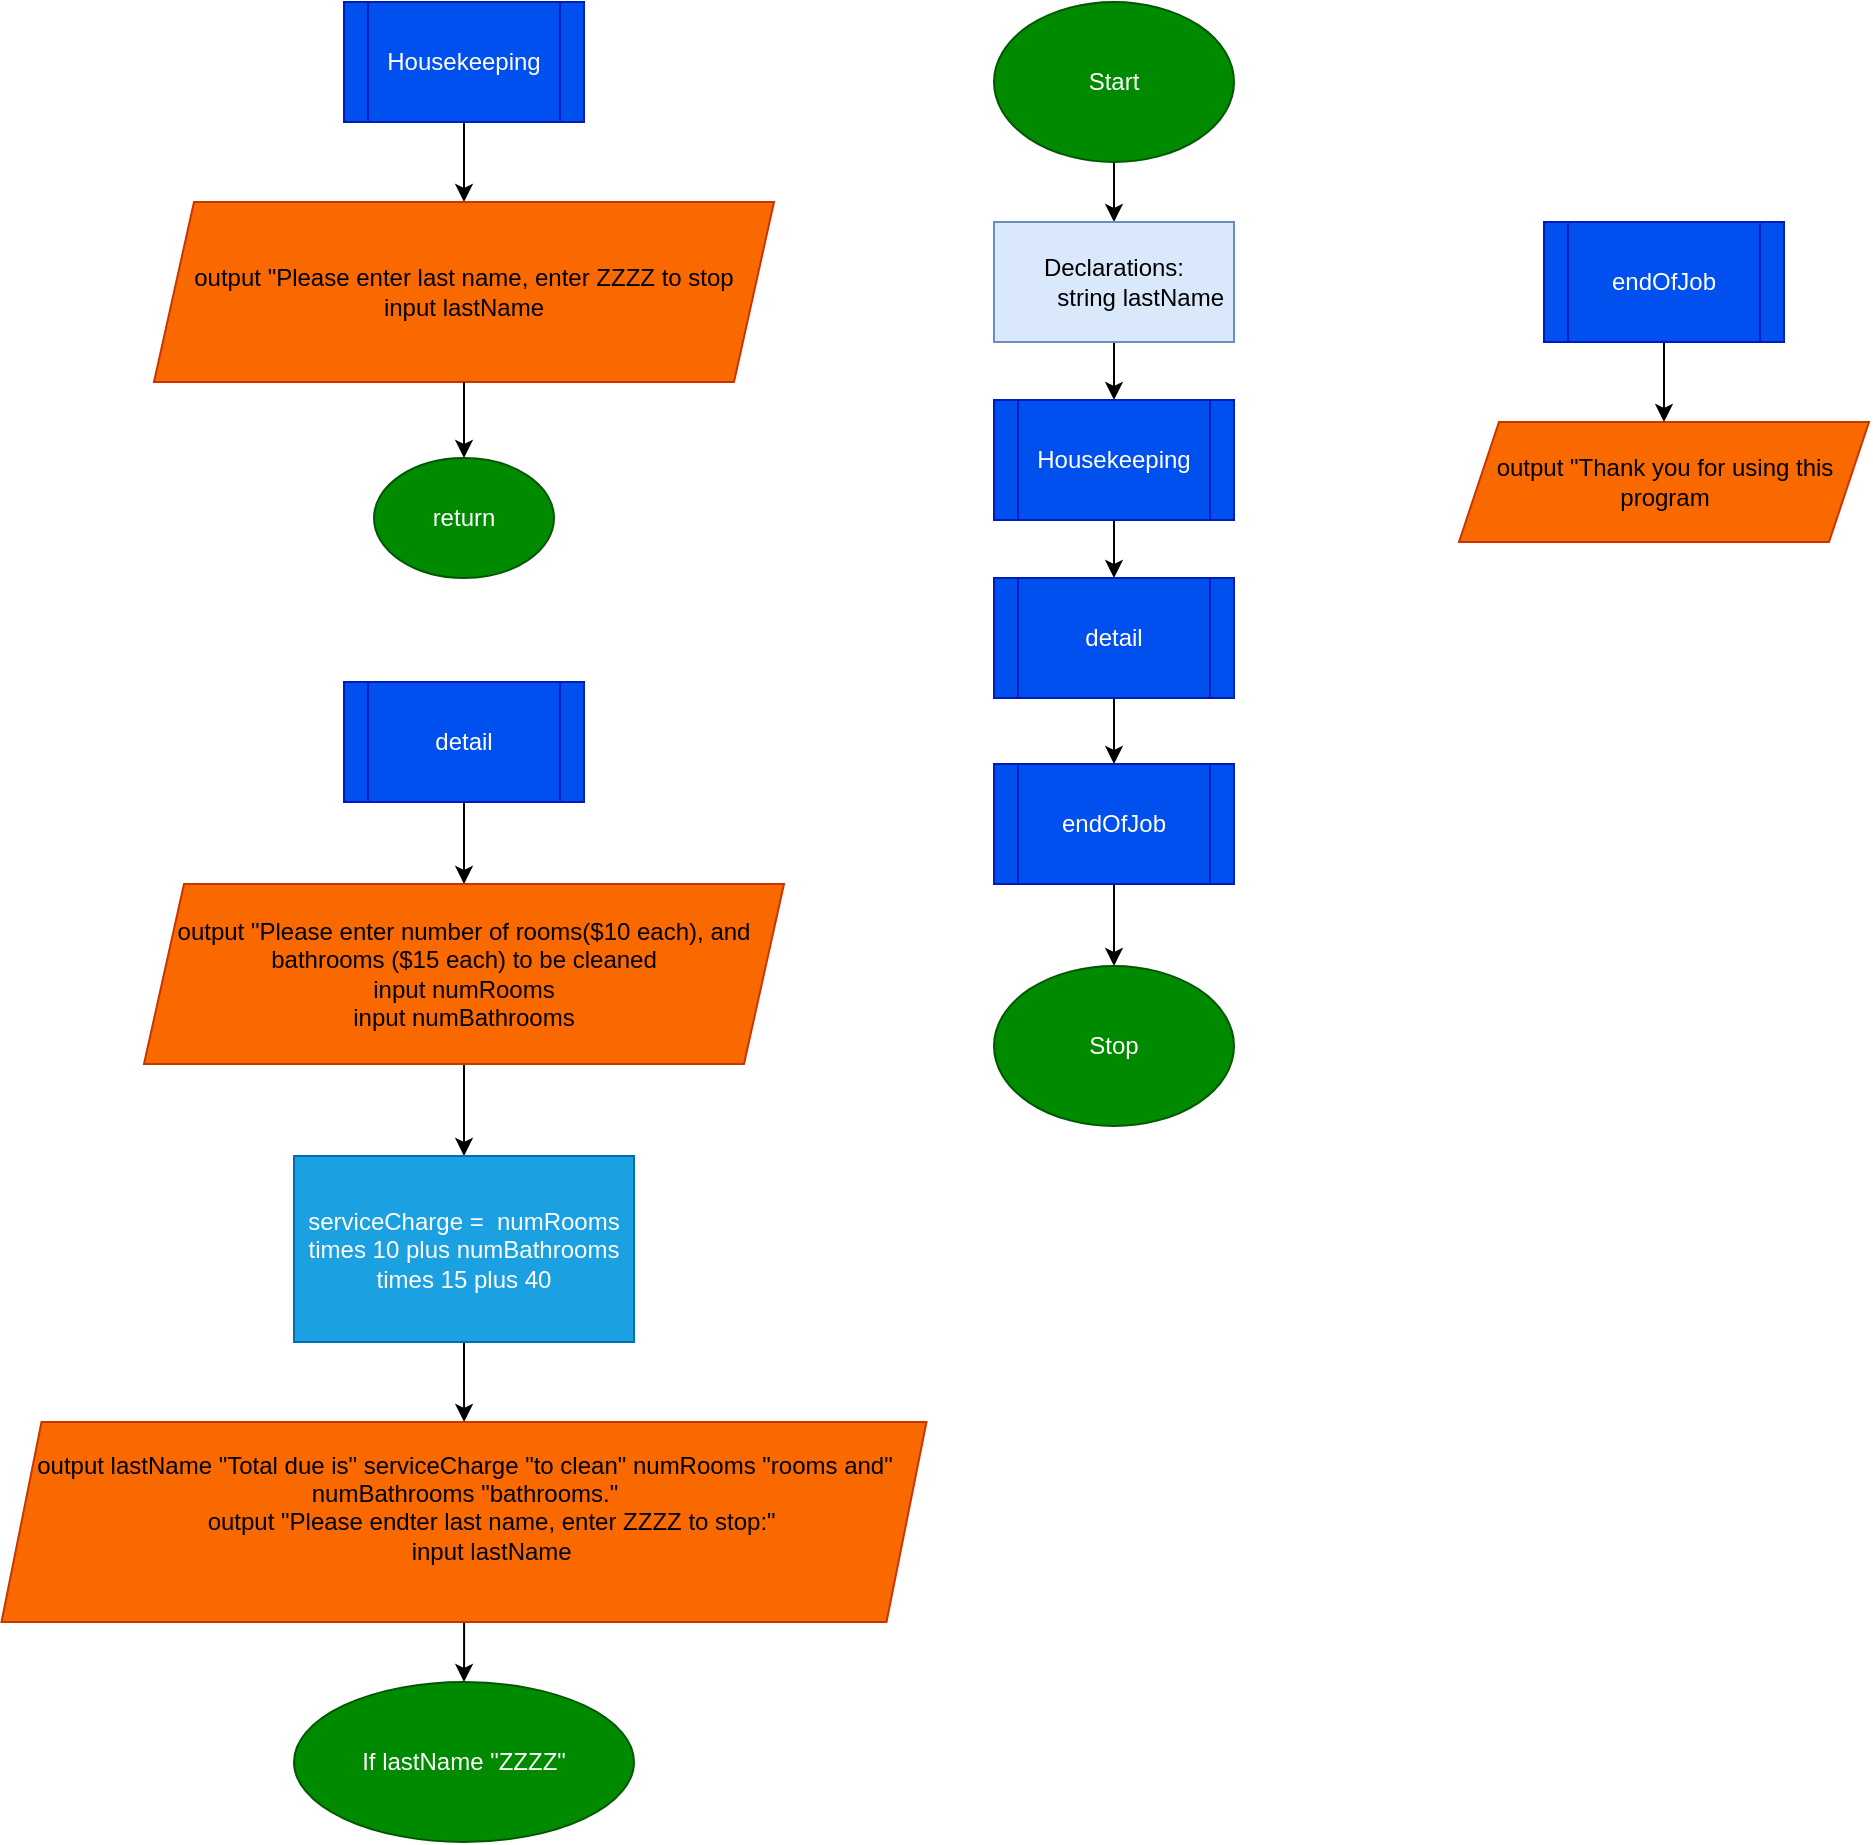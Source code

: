 <mxfile version="28.2.0">
  <diagram name="Page-1" id="yYsRXuY6EI4NbFSk8K9m">
    <mxGraphModel dx="2404" dy="943" grid="1" gridSize="10" guides="1" tooltips="1" connect="1" arrows="1" fold="1" page="1" pageScale="1" pageWidth="850" pageHeight="1100" math="0" shadow="0">
      <root>
        <mxCell id="0" />
        <mxCell id="1" parent="0" />
        <mxCell id="y3VTPcnfJfB9KkL5hkbG-3" value="" style="edgeStyle=orthogonalEdgeStyle;rounded=0;orthogonalLoop=1;jettySize=auto;html=1;" parent="1" source="y3VTPcnfJfB9KkL5hkbG-1" target="y3VTPcnfJfB9KkL5hkbG-2" edge="1">
          <mxGeometry relative="1" as="geometry" />
        </mxCell>
        <mxCell id="y3VTPcnfJfB9KkL5hkbG-1" value="Start" style="ellipse;whiteSpace=wrap;html=1;fillColor=#008a00;fontColor=#ffffff;strokeColor=#005700;" parent="1" vertex="1">
          <mxGeometry x="365" y="30" width="120" height="80" as="geometry" />
        </mxCell>
        <mxCell id="y3VTPcnfJfB9KkL5hkbG-13" value="" style="edgeStyle=orthogonalEdgeStyle;rounded=0;orthogonalLoop=1;jettySize=auto;html=1;" parent="1" source="y3VTPcnfJfB9KkL5hkbG-2" target="y3VTPcnfJfB9KkL5hkbG-12" edge="1">
          <mxGeometry relative="1" as="geometry" />
        </mxCell>
        <mxCell id="y3VTPcnfJfB9KkL5hkbG-2" value="Declarations:&lt;div&gt;&lt;span style=&quot;white-space: pre;&quot;&gt;&#x9;&lt;/span&gt;string lastName&lt;br&gt;&lt;/div&gt;" style="whiteSpace=wrap;html=1;fillColor=#dae8fc;strokeColor=#6c8ebf;" parent="1" vertex="1">
          <mxGeometry x="365" y="140" width="120" height="60" as="geometry" />
        </mxCell>
        <mxCell id="y3VTPcnfJfB9KkL5hkbG-15" value="" style="edgeStyle=orthogonalEdgeStyle;rounded=0;orthogonalLoop=1;jettySize=auto;html=1;" parent="1" source="y3VTPcnfJfB9KkL5hkbG-12" target="y3VTPcnfJfB9KkL5hkbG-14" edge="1">
          <mxGeometry relative="1" as="geometry" />
        </mxCell>
        <mxCell id="y3VTPcnfJfB9KkL5hkbG-12" value="Housekeeping" style="shape=process;whiteSpace=wrap;html=1;backgroundOutline=1;fillColor=#0050ef;fontColor=#ffffff;strokeColor=#001DBC;" parent="1" vertex="1">
          <mxGeometry x="365" y="229" width="120" height="60" as="geometry" />
        </mxCell>
        <mxCell id="y3VTPcnfJfB9KkL5hkbG-19" value="" style="edgeStyle=orthogonalEdgeStyle;rounded=0;orthogonalLoop=1;jettySize=auto;html=1;" parent="1" source="y3VTPcnfJfB9KkL5hkbG-14" target="y3VTPcnfJfB9KkL5hkbG-18" edge="1">
          <mxGeometry relative="1" as="geometry" />
        </mxCell>
        <mxCell id="y3VTPcnfJfB9KkL5hkbG-14" value="detail" style="shape=process;whiteSpace=wrap;html=1;backgroundOutline=1;fillColor=#0050ef;fontColor=#ffffff;strokeColor=#001DBC;" parent="1" vertex="1">
          <mxGeometry x="365" y="318" width="120" height="60" as="geometry" />
        </mxCell>
        <mxCell id="y3VTPcnfJfB9KkL5hkbG-23" value="" style="edgeStyle=orthogonalEdgeStyle;rounded=0;orthogonalLoop=1;jettySize=auto;html=1;entryX=0.5;entryY=0;entryDx=0;entryDy=0;" parent="1" source="y3VTPcnfJfB9KkL5hkbG-18" target="y3VTPcnfJfB9KkL5hkbG-24" edge="1">
          <mxGeometry relative="1" as="geometry">
            <mxPoint x="425" y="550" as="targetPoint" />
          </mxGeometry>
        </mxCell>
        <mxCell id="y3VTPcnfJfB9KkL5hkbG-18" value="endOfJob" style="shape=process;whiteSpace=wrap;html=1;backgroundOutline=1;fillColor=#0050ef;fontColor=#ffffff;strokeColor=#001DBC;" parent="1" vertex="1">
          <mxGeometry x="365" y="411" width="120" height="60" as="geometry" />
        </mxCell>
        <mxCell id="y3VTPcnfJfB9KkL5hkbG-24" value="Stop" style="ellipse;whiteSpace=wrap;html=1;fillColor=#008a00;fontColor=#ffffff;strokeColor=#005700;" parent="1" vertex="1">
          <mxGeometry x="365" y="512" width="120" height="80" as="geometry" />
        </mxCell>
        <mxCell id="y3VTPcnfJfB9KkL5hkbG-27" value="" style="edgeStyle=orthogonalEdgeStyle;rounded=0;orthogonalLoop=1;jettySize=auto;html=1;" parent="1" source="y3VTPcnfJfB9KkL5hkbG-25" target="y3VTPcnfJfB9KkL5hkbG-26" edge="1">
          <mxGeometry relative="1" as="geometry" />
        </mxCell>
        <mxCell id="y3VTPcnfJfB9KkL5hkbG-25" value="Housekeeping" style="shape=process;whiteSpace=wrap;html=1;backgroundOutline=1;fillColor=#0050ef;fontColor=#ffffff;strokeColor=#001DBC;" parent="1" vertex="1">
          <mxGeometry x="40" y="30" width="120" height="60" as="geometry" />
        </mxCell>
        <mxCell id="y3VTPcnfJfB9KkL5hkbG-26" value="output &quot;Please enter last name, enter ZZZZ to stop&lt;div&gt;input lastName&lt;/div&gt;" style="shape=parallelogram;perimeter=parallelogramPerimeter;whiteSpace=wrap;html=1;fixedSize=1;fillColor=#fa6800;fontColor=#000000;strokeColor=#C73500;" parent="1" vertex="1">
          <mxGeometry x="-55" y="130" width="310" height="90" as="geometry" />
        </mxCell>
        <mxCell id="y3VTPcnfJfB9KkL5hkbG-28" value="return" style="ellipse;whiteSpace=wrap;html=1;fillColor=#008a00;fontColor=#ffffff;strokeColor=#005700;" parent="1" vertex="1">
          <mxGeometry x="55" y="258" width="90" height="60" as="geometry" />
        </mxCell>
        <mxCell id="y3VTPcnfJfB9KkL5hkbG-29" value="" style="endArrow=classic;html=1;rounded=0;exitX=0.5;exitY=1;exitDx=0;exitDy=0;entryX=0.5;entryY=0;entryDx=0;entryDy=0;" parent="1" source="y3VTPcnfJfB9KkL5hkbG-26" target="y3VTPcnfJfB9KkL5hkbG-28" edge="1">
          <mxGeometry width="50" height="50" relative="1" as="geometry">
            <mxPoint x="580" y="510" as="sourcePoint" />
            <mxPoint x="630" y="460" as="targetPoint" />
          </mxGeometry>
        </mxCell>
        <mxCell id="y3VTPcnfJfB9KkL5hkbG-30" value="detail" style="shape=process;whiteSpace=wrap;html=1;backgroundOutline=1;fillColor=#0050ef;fontColor=#ffffff;strokeColor=#001DBC;" parent="1" vertex="1">
          <mxGeometry x="40" y="370" width="120" height="60" as="geometry" />
        </mxCell>
        <mxCell id="y3VTPcnfJfB9KkL5hkbG-35" value="" style="edgeStyle=orthogonalEdgeStyle;rounded=0;orthogonalLoop=1;jettySize=auto;html=1;" parent="1" source="y3VTPcnfJfB9KkL5hkbG-31" target="y3VTPcnfJfB9KkL5hkbG-34" edge="1">
          <mxGeometry relative="1" as="geometry" />
        </mxCell>
        <mxCell id="y3VTPcnfJfB9KkL5hkbG-31" value="output &quot;Please enter number of rooms($10 each), and bathrooms ($15 each) to be cleaned&lt;div&gt;input numRooms&lt;/div&gt;&lt;div&gt;input numBathrooms&lt;/div&gt;" style="shape=parallelogram;perimeter=parallelogramPerimeter;whiteSpace=wrap;html=1;fixedSize=1;fillColor=#fa6800;fontColor=#000000;strokeColor=#C73500;" parent="1" vertex="1">
          <mxGeometry x="-60" y="471" width="320" height="90" as="geometry" />
        </mxCell>
        <mxCell id="y3VTPcnfJfB9KkL5hkbG-32" value="" style="endArrow=classic;html=1;rounded=0;exitX=0.5;exitY=1;exitDx=0;exitDy=0;entryX=0.5;entryY=0;entryDx=0;entryDy=0;" parent="1" source="y3VTPcnfJfB9KkL5hkbG-30" target="y3VTPcnfJfB9KkL5hkbG-31" edge="1">
          <mxGeometry width="50" height="50" relative="1" as="geometry">
            <mxPoint x="280" y="520" as="sourcePoint" />
            <mxPoint x="330" y="470" as="targetPoint" />
          </mxGeometry>
        </mxCell>
        <mxCell id="y3VTPcnfJfB9KkL5hkbG-37" value="" style="edgeStyle=orthogonalEdgeStyle;rounded=0;orthogonalLoop=1;jettySize=auto;html=1;" parent="1" source="y3VTPcnfJfB9KkL5hkbG-34" target="y3VTPcnfJfB9KkL5hkbG-36" edge="1">
          <mxGeometry relative="1" as="geometry" />
        </mxCell>
        <mxCell id="y3VTPcnfJfB9KkL5hkbG-34" value="serviceCharge =&amp;nbsp; numRooms times 10 plus numBathrooms times 15 plus 40" style="whiteSpace=wrap;html=1;fillColor=#1ba1e2;fontColor=#ffffff;strokeColor=#006EAF;" parent="1" vertex="1">
          <mxGeometry x="15" y="607" width="170" height="93" as="geometry" />
        </mxCell>
        <mxCell id="y3VTPcnfJfB9KkL5hkbG-39" value="" style="edgeStyle=orthogonalEdgeStyle;rounded=0;orthogonalLoop=1;jettySize=auto;html=1;" parent="1" source="y3VTPcnfJfB9KkL5hkbG-36" target="y3VTPcnfJfB9KkL5hkbG-38" edge="1">
          <mxGeometry relative="1" as="geometry" />
        </mxCell>
        <mxCell id="y3VTPcnfJfB9KkL5hkbG-36" value="&lt;div&gt;output lastName &quot;Total due is&quot; serviceCharge &quot;to clean&quot; numRooms &quot;rooms and&quot; numBathrooms &quot;bathrooms.&quot;&lt;/div&gt;&lt;div&gt;&lt;span style=&quot;white-space: normal;&quot;&gt;&lt;span style=&quot;white-space:pre&quot;&gt;&#x9;&lt;/span&gt;output &quot;Please endter last name, enter ZZZZ to stop:&quot;&lt;/span&gt;&lt;/div&gt;&lt;div&gt;&lt;span style=&quot;white-space: normal;&quot;&gt;&lt;span style=&quot;white-space:pre&quot;&gt;&#x9;&lt;/span&gt;input lastName&lt;/span&gt;&lt;/div&gt;&lt;div&gt;&lt;br&gt;&lt;/div&gt;" style="shape=parallelogram;perimeter=parallelogramPerimeter;whiteSpace=wrap;html=1;fixedSize=1;fillColor=#fa6800;fontColor=#000000;strokeColor=#C73500;" parent="1" vertex="1">
          <mxGeometry x="-131.25" y="740" width="462.5" height="100" as="geometry" />
        </mxCell>
        <mxCell id="y3VTPcnfJfB9KkL5hkbG-38" value="If lastName &quot;ZZZZ&quot;" style="ellipse;whiteSpace=wrap;html=1;fillColor=#008a00;fontColor=#ffffff;strokeColor=#005700;" parent="1" vertex="1">
          <mxGeometry x="15" y="870" width="170" height="80" as="geometry" />
        </mxCell>
        <mxCell id="y3VTPcnfJfB9KkL5hkbG-42" value="" style="edgeStyle=orthogonalEdgeStyle;rounded=0;orthogonalLoop=1;jettySize=auto;html=1;" parent="1" source="y3VTPcnfJfB9KkL5hkbG-40" target="y3VTPcnfJfB9KkL5hkbG-41" edge="1">
          <mxGeometry relative="1" as="geometry" />
        </mxCell>
        <mxCell id="y3VTPcnfJfB9KkL5hkbG-40" value="endOfJob" style="shape=process;whiteSpace=wrap;html=1;backgroundOutline=1;fillColor=#0050ef;fontColor=#ffffff;strokeColor=#001DBC;" parent="1" vertex="1">
          <mxGeometry x="640" y="140" width="120" height="60" as="geometry" />
        </mxCell>
        <mxCell id="y3VTPcnfJfB9KkL5hkbG-41" value="output &quot;Thank you for using this program" style="shape=parallelogram;perimeter=parallelogramPerimeter;whiteSpace=wrap;html=1;fixedSize=1;fillColor=#fa6800;fontColor=#000000;strokeColor=#C73500;" parent="1" vertex="1">
          <mxGeometry x="597.5" y="240" width="205" height="60" as="geometry" />
        </mxCell>
      </root>
    </mxGraphModel>
  </diagram>
</mxfile>
